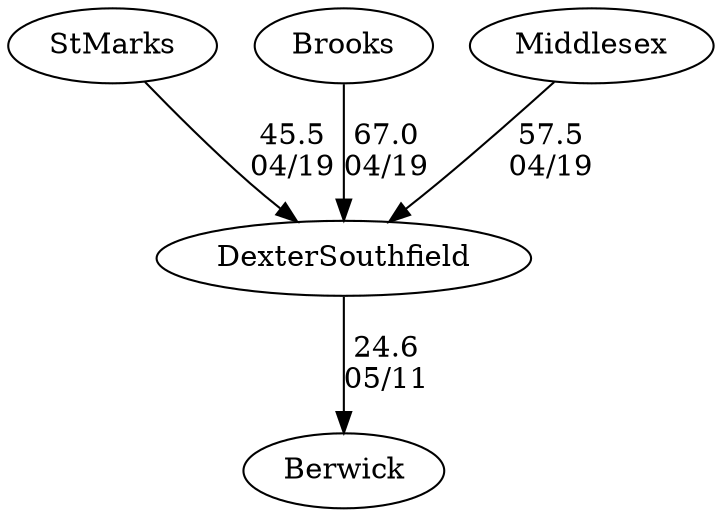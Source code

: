 digraph boys3foursDexterSouthfield {StMarks [URL="boys3foursStMarks.html"];Berwick [URL="boys3foursBerwick.html"];Brooks [URL="boys3foursBrooks.html"];Middlesex [URL="boys3foursMiddlesex.html"];DexterSouthfield [URL="boys3foursDexterSouthfield.html"];Brooks -> DexterSouthfield[label="67.0
04/19", weight="33", tooltip="NEIRA Boys & Girls Fours,St. Marks, Brooks, Middlesex, Dexter/Southfield			
Distance: 1500m Conditions: 10-13mph crossing headwind from SSW. Occasional gusts of 20mph in the first half hour of racing. Race order was 4-3-2-1. Comments: D/S 1V caught an over the head crab at 300m to go and had to reset. D/S 2V had steering issue and DNF.
Thank you to all crews who came out to race on Lake Q!
None", URL="https://www.row2k.com/results/resultspage.cfm?UID=2988C5F873833C8F0A00A6D6ED650D95&cat=5", random="random"]; 
Middlesex -> DexterSouthfield[label="57.5
04/19", weight="43", tooltip="NEIRA Boys & Girls Fours,St. Marks, Brooks, Middlesex, Dexter/Southfield			
Distance: 1500m Conditions: 10-13mph crossing headwind from SSW. Occasional gusts of 20mph in the first half hour of racing. Race order was 4-3-2-1. Comments: D/S 1V caught an over the head crab at 300m to go and had to reset. D/S 2V had steering issue and DNF.
Thank you to all crews who came out to race on Lake Q!
None", URL="https://www.row2k.com/results/resultspage.cfm?UID=2988C5F873833C8F0A00A6D6ED650D95&cat=5", random="random"]; 
StMarks -> DexterSouthfield[label="45.5
04/19", weight="55", tooltip="NEIRA Boys & Girls Fours,St. Marks, Brooks, Middlesex, Dexter/Southfield			
Distance: 1500m Conditions: 10-13mph crossing headwind from SSW. Occasional gusts of 20mph in the first half hour of racing. Race order was 4-3-2-1. Comments: D/S 1V caught an over the head crab at 300m to go and had to reset. D/S 2V had steering issue and DNF.
Thank you to all crews who came out to race on Lake Q!
None", URL="https://www.row2k.com/results/resultspage.cfm?UID=2988C5F873833C8F0A00A6D6ED650D95&cat=5", random="random"]; 
DexterSouthfield -> Berwick[label="24.6
05/11", weight="76", tooltip="NEIRA Boys & Girls Fours,Berwick Academy, St. Mary's Lynn, Dexter Southfield, Dublin School			
Distance: 1500 Conditions: Strong crosswind at the start, becoming protected by the shore as race went on. Flat water conditions. Incoming tide but strong down stream current. Conditions consistent for all races. Comments: Boys 4V was novices and boys 5V was mixed novices. Girls 3V and 4 were novice races. All novice races served as scrimmages to get athletes racing experience. Thank you to all teams for traveling Berwick!
None", URL="https://www.row2k.com/results/resultspage.cfm?UID=FDB08A4983B97B133607F94BDB7F822B&cat=5", random="random"]}